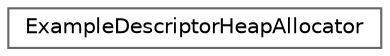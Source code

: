 digraph "类继承关系图"
{
 // LATEX_PDF_SIZE
  bgcolor="transparent";
  edge [fontname=Helvetica,fontsize=10,labelfontname=Helvetica,labelfontsize=10];
  node [fontname=Helvetica,fontsize=10,shape=box,height=0.2,width=0.4];
  rankdir="LR";
  Node0 [id="Node000000",label="ExampleDescriptorHeapAllocator",height=0.2,width=0.4,color="grey40", fillcolor="white", style="filled",URL="$struct_example_descriptor_heap_allocator.html",tooltip=" "];
}
